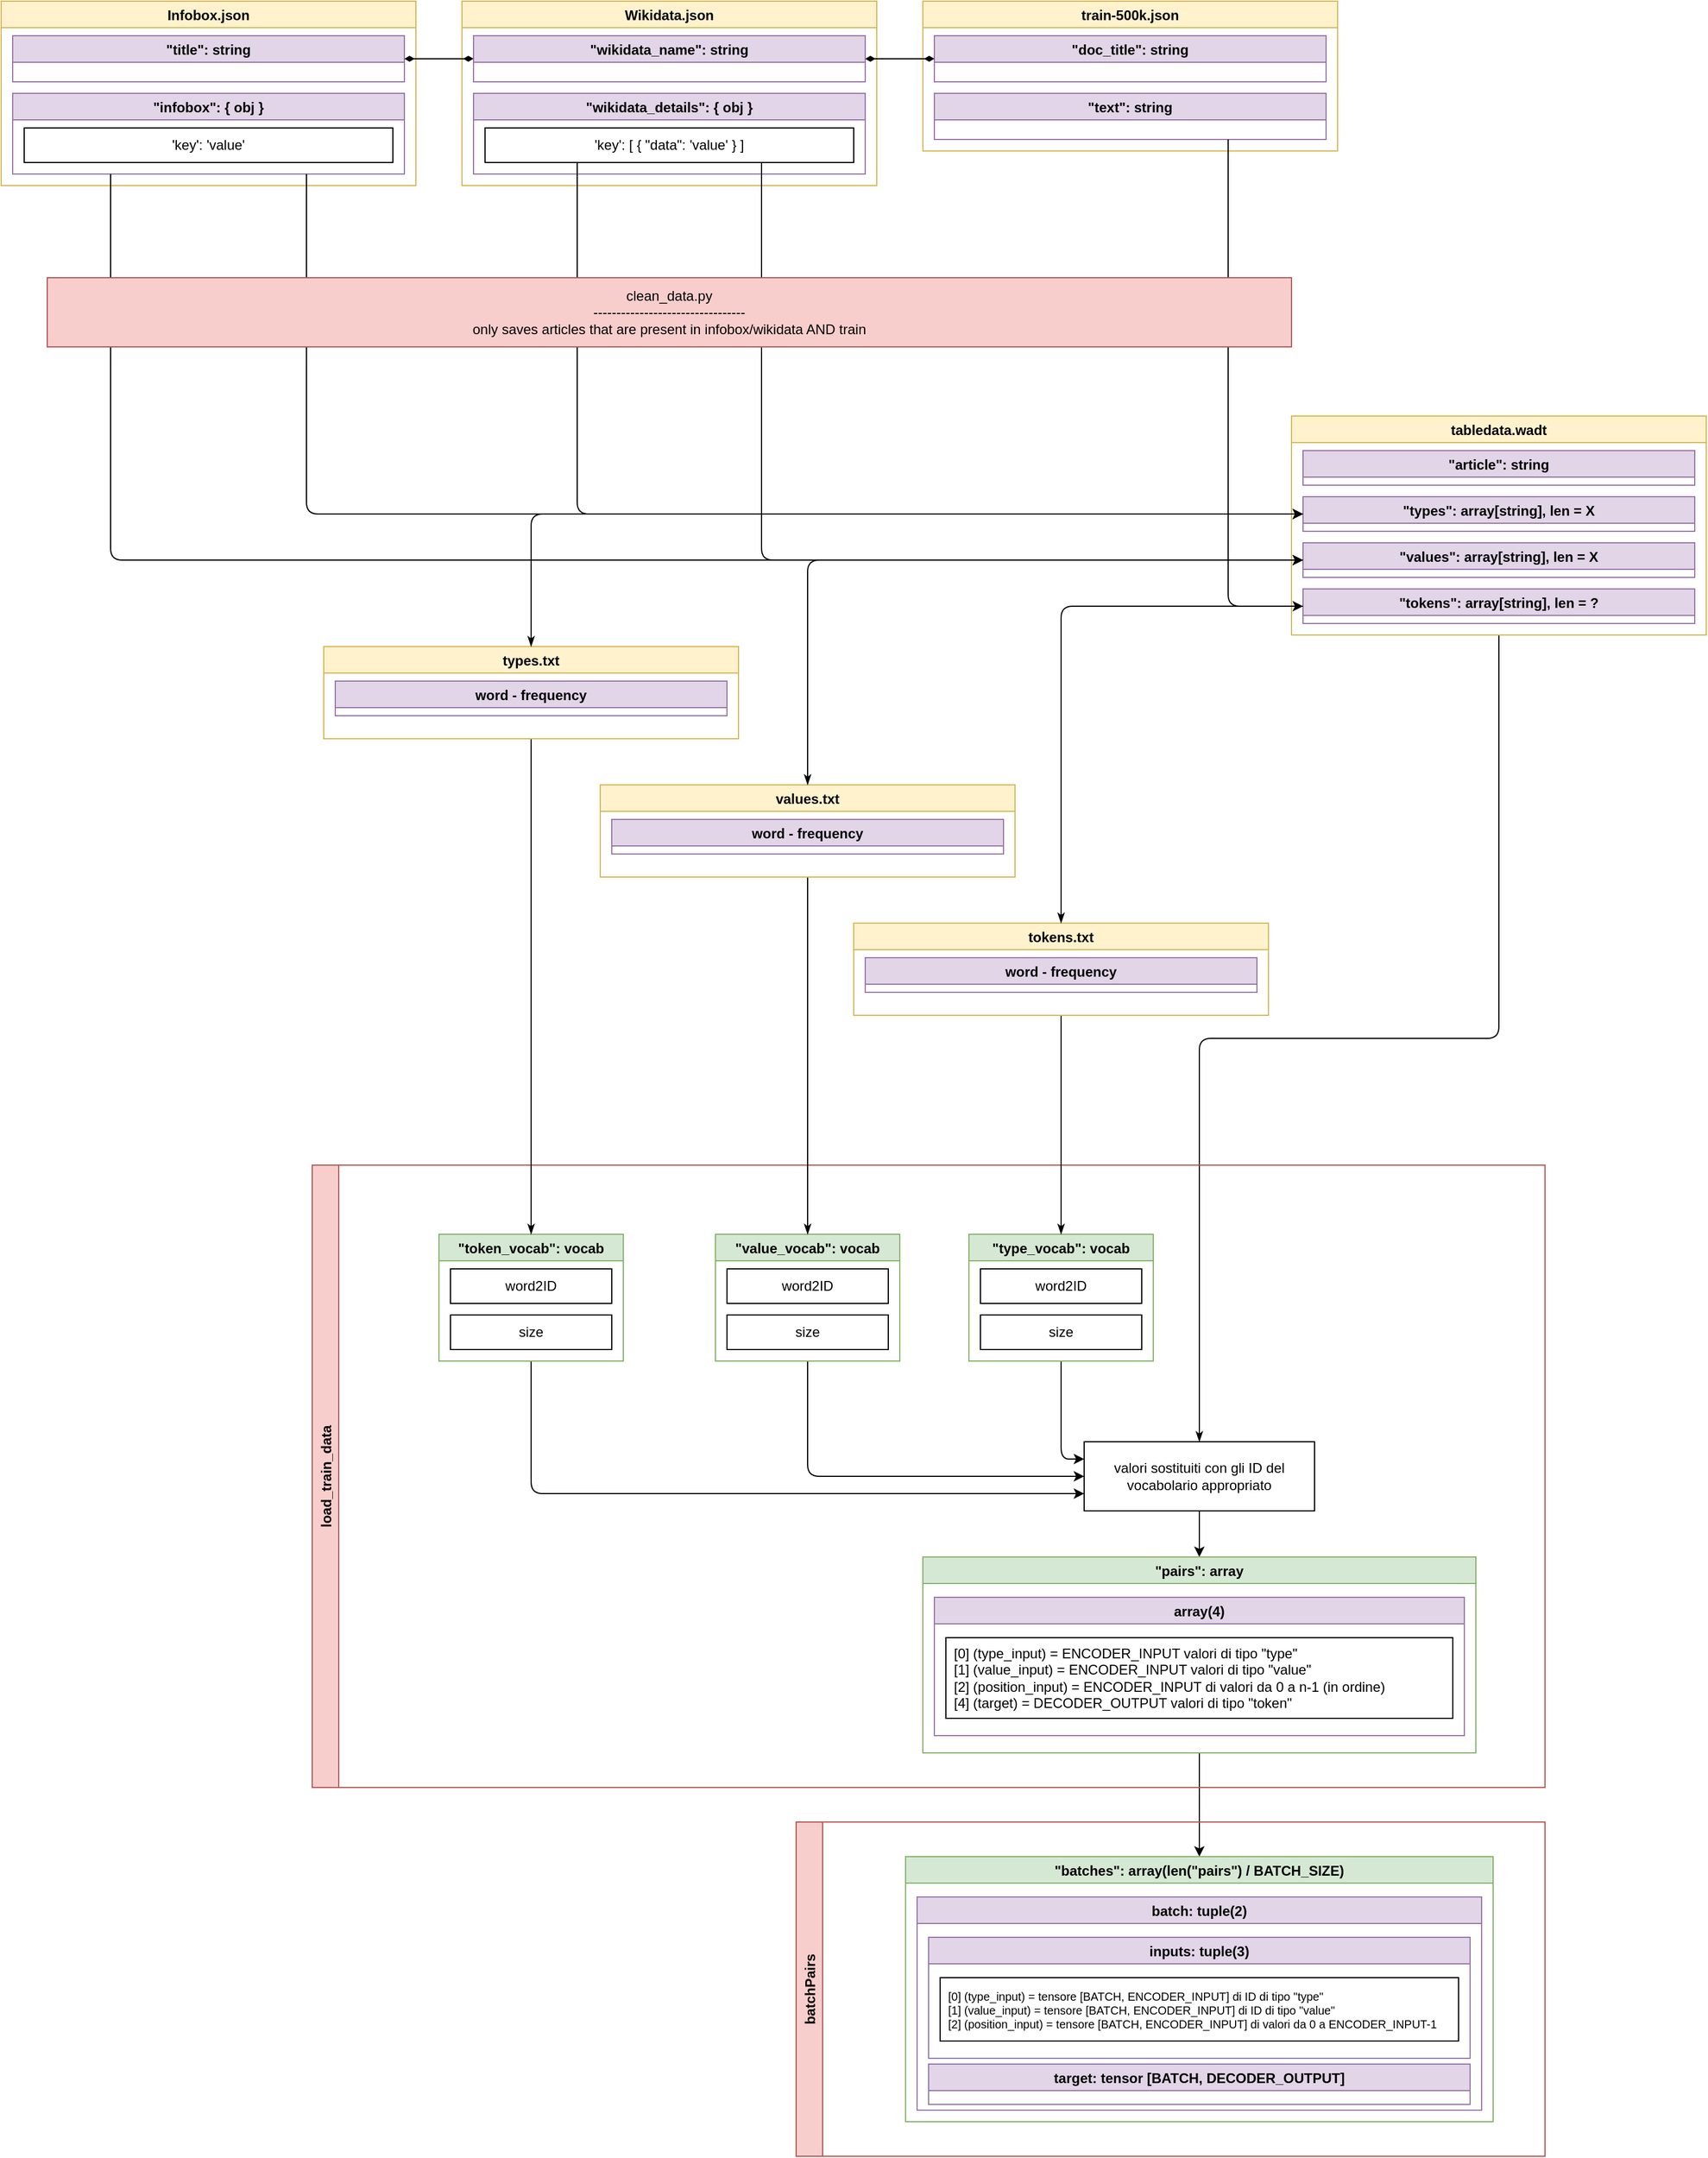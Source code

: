<mxfile version="18.0.1" type="device" pages="4"><diagram name="total" id="q8EaWNK7Z6vph245YhDz"><mxGraphModel dx="2595" dy="2003" grid="1" gridSize="10" guides="1" tooltips="1" connect="1" arrows="1" fold="1" page="0" pageScale="1" pageWidth="850" pageHeight="1100" math="0" shadow="0"><root><mxCell id="mt-Fbs9IXoutqaIbIwDb-0"/><mxCell id="mt-Fbs9IXoutqaIbIwDb-1" parent="mt-Fbs9IXoutqaIbIwDb-0"/><mxCell id="mt-Fbs9IXoutqaIbIwDb-30" value="Wikidata.json" style="swimlane;fillColor=#fff2cc;strokeColor=#d6b656;" parent="mt-Fbs9IXoutqaIbIwDb-1" vertex="1"><mxGeometry x="400" y="-360" width="360" height="160" as="geometry"/></mxCell><mxCell id="mt-Fbs9IXoutqaIbIwDb-31" value="&quot;wikidata_name&quot;: string" style="swimlane;fillColor=#e1d5e7;strokeColor=#9673a6;" parent="mt-Fbs9IXoutqaIbIwDb-30" vertex="1"><mxGeometry x="10" y="30" width="340" height="40" as="geometry"/></mxCell><mxCell id="mt-Fbs9IXoutqaIbIwDb-32" value="&quot;wikidata_details&quot;: { obj }" style="swimlane;fillColor=#e1d5e7;strokeColor=#9673a6;" parent="mt-Fbs9IXoutqaIbIwDb-30" vertex="1"><mxGeometry x="10" y="80" width="340" height="70" as="geometry"/></mxCell><mxCell id="mt-Fbs9IXoutqaIbIwDb-33" value="'key': [ { &quot;data&quot;: 'value' } ]" style="rounded=0;whiteSpace=wrap;html=1;" parent="mt-Fbs9IXoutqaIbIwDb-32" vertex="1"><mxGeometry x="10" y="30" width="320" height="30" as="geometry"/></mxCell><mxCell id="mt-Fbs9IXoutqaIbIwDb-47" value="train-500k.json" style="swimlane;fillColor=#fff2cc;strokeColor=#d6b656;" parent="mt-Fbs9IXoutqaIbIwDb-1" vertex="1"><mxGeometry x="800" y="-360" width="360" height="130" as="geometry"/></mxCell><mxCell id="mt-Fbs9IXoutqaIbIwDb-48" value="&quot;doc_title&quot;: string" style="swimlane;fillColor=#e1d5e7;strokeColor=#9673a6;" parent="mt-Fbs9IXoutqaIbIwDb-47" vertex="1"><mxGeometry x="10" y="30" width="340" height="40" as="geometry"/></mxCell><mxCell id="mt-Fbs9IXoutqaIbIwDb-49" value="&quot;text&quot;: string" style="swimlane;fillColor=#e1d5e7;strokeColor=#9673a6;" parent="mt-Fbs9IXoutqaIbIwDb-47" vertex="1"><mxGeometry x="10" y="80" width="340" height="40" as="geometry"/></mxCell><mxCell id="mt-Fbs9IXoutqaIbIwDb-50" style="edgeStyle=orthogonalEdgeStyle;rounded=1;orthogonalLoop=1;jettySize=auto;html=1;exitX=1;exitY=0.5;exitDx=0;exitDy=0;entryX=0;entryY=0.5;entryDx=0;entryDy=0;startArrow=diamondThin;startFill=1;endArrow=diamondThin;endFill=1;" parent="mt-Fbs9IXoutqaIbIwDb-1" source="mt-Fbs9IXoutqaIbIwDb-31" target="mt-Fbs9IXoutqaIbIwDb-48" edge="1"><mxGeometry relative="1" as="geometry"/></mxCell><mxCell id="mt-Fbs9IXoutqaIbIwDb-79" value="Infobox.json" style="swimlane;fillColor=#fff2cc;strokeColor=#d6b656;" parent="mt-Fbs9IXoutqaIbIwDb-1" vertex="1"><mxGeometry y="-360" width="360" height="160" as="geometry"/></mxCell><mxCell id="mt-Fbs9IXoutqaIbIwDb-80" value="&quot;title&quot;: string" style="swimlane;fillColor=#e1d5e7;strokeColor=#9673a6;" parent="mt-Fbs9IXoutqaIbIwDb-79" vertex="1"><mxGeometry x="10" y="30" width="340" height="40" as="geometry"/></mxCell><mxCell id="mt-Fbs9IXoutqaIbIwDb-81" value="&quot;infobox&quot;: { obj }" style="swimlane;fillColor=#e1d5e7;strokeColor=#9673a6;" parent="mt-Fbs9IXoutqaIbIwDb-79" vertex="1"><mxGeometry x="10" y="80" width="340" height="70" as="geometry"/></mxCell><mxCell id="mt-Fbs9IXoutqaIbIwDb-82" value="'key': 'value'" style="rounded=0;whiteSpace=wrap;html=1;" parent="mt-Fbs9IXoutqaIbIwDb-81" vertex="1"><mxGeometry x="10" y="30" width="320" height="30" as="geometry"/></mxCell><mxCell id="mt-Fbs9IXoutqaIbIwDb-83" style="edgeStyle=orthogonalEdgeStyle;rounded=1;orthogonalLoop=1;jettySize=auto;html=1;exitX=1;exitY=0.5;exitDx=0;exitDy=0;entryX=0;entryY=0.5;entryDx=0;entryDy=0;startArrow=diamondThin;startFill=1;endArrow=diamondThin;endFill=1;" parent="mt-Fbs9IXoutqaIbIwDb-1" source="mt-Fbs9IXoutqaIbIwDb-80" target="mt-Fbs9IXoutqaIbIwDb-31" edge="1"><mxGeometry relative="1" as="geometry"/></mxCell><mxCell id="FAzRN3lTHY-zjZ9-YqrP-16" style="edgeStyle=orthogonalEdgeStyle;rounded=1;orthogonalLoop=1;jettySize=auto;html=1;exitX=0.5;exitY=1;exitDx=0;exitDy=0;entryX=0.5;entryY=0;entryDx=0;entryDy=0;endArrow=classicThin;endFill=1;" parent="mt-Fbs9IXoutqaIbIwDb-1" source="gp6QegcRwPKqfZILbQ12-0" target="UpN0Xlzt3wlarB9m3Ve9-0" edge="1"><mxGeometry relative="1" as="geometry"/></mxCell><mxCell id="gp6QegcRwPKqfZILbQ12-0" value="tabledata.wadt" style="swimlane;fillColor=#fff2cc;strokeColor=#d6b656;" parent="mt-Fbs9IXoutqaIbIwDb-1" vertex="1"><mxGeometry x="1120" width="360" height="190" as="geometry"/></mxCell><mxCell id="gp6QegcRwPKqfZILbQ12-1" value="&quot;article&quot;: string" style="swimlane;fillColor=#e1d5e7;strokeColor=#9673a6;" parent="gp6QegcRwPKqfZILbQ12-0" vertex="1"><mxGeometry x="10" y="30" width="340" height="30" as="geometry"/></mxCell><mxCell id="gp6QegcRwPKqfZILbQ12-2" value="&quot;types&quot;: array[string], len = X" style="swimlane;fillColor=#e1d5e7;strokeColor=#9673a6;" parent="gp6QegcRwPKqfZILbQ12-0" vertex="1"><mxGeometry x="10" y="70" width="340" height="30" as="geometry"/></mxCell><mxCell id="gp6QegcRwPKqfZILbQ12-5" value="&quot;values&quot;: array[string], len = X" style="swimlane;fillColor=#e1d5e7;strokeColor=#9673a6;" parent="gp6QegcRwPKqfZILbQ12-0" vertex="1"><mxGeometry x="10" y="110" width="340" height="30" as="geometry"/></mxCell><mxCell id="gp6QegcRwPKqfZILbQ12-6" value="&quot;tokens&quot;: array[string], len = ?" style="swimlane;fillColor=#e1d5e7;strokeColor=#9673a6;" parent="gp6QegcRwPKqfZILbQ12-0" vertex="1"><mxGeometry x="10" y="150" width="340" height="30" as="geometry"/></mxCell><mxCell id="gp6QegcRwPKqfZILbQ12-8" style="edgeStyle=orthogonalEdgeStyle;rounded=1;orthogonalLoop=1;jettySize=auto;html=1;exitX=0.75;exitY=1;exitDx=0;exitDy=0;entryX=0;entryY=0.5;entryDx=0;entryDy=0;" parent="mt-Fbs9IXoutqaIbIwDb-1" source="mt-Fbs9IXoutqaIbIwDb-81" target="gp6QegcRwPKqfZILbQ12-2" edge="1"><mxGeometry relative="1" as="geometry"/></mxCell><mxCell id="gp6QegcRwPKqfZILbQ12-9" style="edgeStyle=orthogonalEdgeStyle;rounded=1;orthogonalLoop=1;jettySize=auto;html=1;exitX=0.25;exitY=1;exitDx=0;exitDy=0;entryX=0;entryY=0.5;entryDx=0;entryDy=0;" parent="mt-Fbs9IXoutqaIbIwDb-1" source="mt-Fbs9IXoutqaIbIwDb-81" target="gp6QegcRwPKqfZILbQ12-5" edge="1"><mxGeometry relative="1" as="geometry"/></mxCell><mxCell id="gp6QegcRwPKqfZILbQ12-10" style="edgeStyle=orthogonalEdgeStyle;rounded=1;orthogonalLoop=1;jettySize=auto;html=1;exitX=0.25;exitY=1;exitDx=0;exitDy=0;entryX=0;entryY=0.5;entryDx=0;entryDy=0;" parent="mt-Fbs9IXoutqaIbIwDb-1" source="mt-Fbs9IXoutqaIbIwDb-33" target="gp6QegcRwPKqfZILbQ12-2" edge="1"><mxGeometry relative="1" as="geometry"/></mxCell><mxCell id="gp6QegcRwPKqfZILbQ12-11" style="edgeStyle=orthogonalEdgeStyle;rounded=1;orthogonalLoop=1;jettySize=auto;html=1;exitX=0.75;exitY=1;exitDx=0;exitDy=0;entryX=0;entryY=0.5;entryDx=0;entryDy=0;" parent="mt-Fbs9IXoutqaIbIwDb-1" source="mt-Fbs9IXoutqaIbIwDb-33" target="gp6QegcRwPKqfZILbQ12-5" edge="1"><mxGeometry relative="1" as="geometry"/></mxCell><mxCell id="gp6QegcRwPKqfZILbQ12-12" style="edgeStyle=orthogonalEdgeStyle;rounded=1;orthogonalLoop=1;jettySize=auto;html=1;exitX=0.75;exitY=1;exitDx=0;exitDy=0;entryX=0;entryY=0.5;entryDx=0;entryDy=0;" parent="mt-Fbs9IXoutqaIbIwDb-1" source="mt-Fbs9IXoutqaIbIwDb-49" target="gp6QegcRwPKqfZILbQ12-6" edge="1"><mxGeometry relative="1" as="geometry"/></mxCell><mxCell id="8v0_kJAFLq44J56HOGvN-3" value="clean_data.py&lt;br&gt;---------------------------------&lt;br&gt;only saves articles that are present in infobox/wikidata AND train" style="rounded=0;whiteSpace=wrap;html=1;fillColor=#f8cecc;strokeColor=#b85450;" parent="mt-Fbs9IXoutqaIbIwDb-1" vertex="1"><mxGeometry x="40" y="-120" width="1080" height="60" as="geometry"/></mxCell><mxCell id="UpN0Xlzt3wlarB9m3Ve9-2" style="edgeStyle=orthogonalEdgeStyle;rounded=1;orthogonalLoop=1;jettySize=auto;html=1;exitX=0.5;exitY=1;exitDx=0;exitDy=0;entryX=0;entryY=0.25;entryDx=0;entryDy=0;" parent="mt-Fbs9IXoutqaIbIwDb-1" source="gzkTRqu0BZdjfJZZ4CzP-0" target="UpN0Xlzt3wlarB9m3Ve9-0" edge="1"><mxGeometry relative="1" as="geometry"/></mxCell><mxCell id="UpN0Xlzt3wlarB9m3Ve9-3" style="edgeStyle=orthogonalEdgeStyle;rounded=1;orthogonalLoop=1;jettySize=auto;html=1;exitX=0.5;exitY=1;exitDx=0;exitDy=0;entryX=0;entryY=0.5;entryDx=0;entryDy=0;" parent="mt-Fbs9IXoutqaIbIwDb-1" source="gzkTRqu0BZdjfJZZ4CzP-3" target="UpN0Xlzt3wlarB9m3Ve9-0" edge="1"><mxGeometry relative="1" as="geometry"/></mxCell><mxCell id="UpN0Xlzt3wlarB9m3Ve9-4" style="edgeStyle=orthogonalEdgeStyle;rounded=1;orthogonalLoop=1;jettySize=auto;html=1;exitX=0.5;exitY=1;exitDx=0;exitDy=0;entryX=0;entryY=0.75;entryDx=0;entryDy=0;" parent="mt-Fbs9IXoutqaIbIwDb-1" source="gzkTRqu0BZdjfJZZ4CzP-6" target="UpN0Xlzt3wlarB9m3Ve9-0" edge="1"><mxGeometry relative="1" as="geometry"/></mxCell><mxCell id="0aRPXaWMEm3_3bhVI4pX-1" style="edgeStyle=orthogonalEdgeStyle;rounded=1;orthogonalLoop=1;jettySize=auto;html=1;exitX=0.5;exitY=1;exitDx=0;exitDy=0;entryX=0.5;entryY=0;entryDx=0;entryDy=0;" parent="mt-Fbs9IXoutqaIbIwDb-1" source="gnyvdW4wNEPCFcXwo94i-1" target="gnyvdW4wNEPCFcXwo94i-17" edge="1"><mxGeometry relative="1" as="geometry"><mxPoint x="1300" y="1450" as="targetPoint"/></mxGeometry></mxCell><mxCell id="gnyvdW4wNEPCFcXwo94i-0" style="edgeStyle=orthogonalEdgeStyle;rounded=0;orthogonalLoop=1;jettySize=auto;html=1;exitX=0.5;exitY=1;exitDx=0;exitDy=0;entryX=0.5;entryY=0;entryDx=0;entryDy=0;" parent="mt-Fbs9IXoutqaIbIwDb-1" source="UpN0Xlzt3wlarB9m3Ve9-0" target="gnyvdW4wNEPCFcXwo94i-1" edge="1"><mxGeometry relative="1" as="geometry"/></mxCell><mxCell id="UpN0Xlzt3wlarB9m3Ve9-0" value="valori sostituiti con gli ID del vocabolario appropriato" style="rounded=0;whiteSpace=wrap;html=1;" parent="mt-Fbs9IXoutqaIbIwDb-1" vertex="1"><mxGeometry x="940" y="890" width="200" height="60" as="geometry"/></mxCell><mxCell id="0aRPXaWMEm3_3bhVI4pX-2" value="load_train_data" style="swimlane;horizontal=0;fillColor=#f8cecc;strokeColor=#b85450;" parent="mt-Fbs9IXoutqaIbIwDb-1" vertex="1"><mxGeometry x="270" y="650" width="1070" height="540" as="geometry"/></mxCell><mxCell id="gzkTRqu0BZdjfJZZ4CzP-0" value="&quot;type_vocab&quot;: vocab" style="swimlane;fillColor=#d5e8d4;strokeColor=#82b366;" parent="0aRPXaWMEm3_3bhVI4pX-2" vertex="1"><mxGeometry x="570" y="60" width="160" height="110" as="geometry"/></mxCell><mxCell id="gzkTRqu0BZdjfJZZ4CzP-1" value="word2ID" style="rounded=0;whiteSpace=wrap;html=1;" parent="gzkTRqu0BZdjfJZZ4CzP-0" vertex="1"><mxGeometry x="10" y="30" width="140" height="30" as="geometry"/></mxCell><mxCell id="gzkTRqu0BZdjfJZZ4CzP-2" value="size" style="rounded=0;whiteSpace=wrap;html=1;" parent="gzkTRqu0BZdjfJZZ4CzP-0" vertex="1"><mxGeometry x="10" y="70" width="140" height="30" as="geometry"/></mxCell><mxCell id="gzkTRqu0BZdjfJZZ4CzP-3" value="&quot;value_vocab&quot;: vocab" style="swimlane;fillColor=#d5e8d4;strokeColor=#82b366;" parent="0aRPXaWMEm3_3bhVI4pX-2" vertex="1"><mxGeometry x="350" y="60" width="160" height="110" as="geometry"/></mxCell><mxCell id="gzkTRqu0BZdjfJZZ4CzP-4" value="word2ID" style="rounded=0;whiteSpace=wrap;html=1;" parent="gzkTRqu0BZdjfJZZ4CzP-3" vertex="1"><mxGeometry x="10" y="30" width="140" height="30" as="geometry"/></mxCell><mxCell id="gzkTRqu0BZdjfJZZ4CzP-5" value="size" style="rounded=0;whiteSpace=wrap;html=1;" parent="gzkTRqu0BZdjfJZZ4CzP-3" vertex="1"><mxGeometry x="10" y="70" width="140" height="30" as="geometry"/></mxCell><mxCell id="gzkTRqu0BZdjfJZZ4CzP-6" value="&quot;token_vocab&quot;: vocab" style="swimlane;fillColor=#d5e8d4;strokeColor=#82b366;" parent="0aRPXaWMEm3_3bhVI4pX-2" vertex="1"><mxGeometry x="110" y="60" width="160" height="110" as="geometry"/></mxCell><mxCell id="gzkTRqu0BZdjfJZZ4CzP-7" value="word2ID" style="rounded=0;whiteSpace=wrap;html=1;" parent="gzkTRqu0BZdjfJZZ4CzP-6" vertex="1"><mxGeometry x="10" y="30" width="140" height="30" as="geometry"/></mxCell><mxCell id="gzkTRqu0BZdjfJZZ4CzP-8" value="size" style="rounded=0;whiteSpace=wrap;html=1;" parent="gzkTRqu0BZdjfJZZ4CzP-6" vertex="1"><mxGeometry x="10" y="70" width="140" height="30" as="geometry"/></mxCell><mxCell id="gnyvdW4wNEPCFcXwo94i-1" value="&quot;pairs&quot;: array" style="swimlane;fillColor=#d5e8d4;strokeColor=#82b366;" parent="0aRPXaWMEm3_3bhVI4pX-2" vertex="1"><mxGeometry x="530" y="340" width="480" height="170" as="geometry"/></mxCell><mxCell id="5taa1ezfkxbZ-zN7WFe4-0" value="array(4)" style="swimlane;fillColor=#e1d5e7;strokeColor=#9673a6;" parent="gnyvdW4wNEPCFcXwo94i-1" vertex="1"><mxGeometry x="10" y="35" width="460" height="120" as="geometry"/></mxCell><mxCell id="5taa1ezfkxbZ-zN7WFe4-2" value="[0] (type_input) = ENCODER_INPUT valori di tipo &quot;type&quot;&lt;br&gt;[1] (value_input) = ENCODER_INPUT valori di tipo &quot;value&quot;&lt;br&gt;[2] (position_input) = ENCODER_INPUT di valori da 0 a n-1 (in ordine)&lt;br&gt;[4] (target) = DECODER_OUTPUT valori di tipo &quot;token&quot;" style="rounded=0;whiteSpace=wrap;html=1;align=left;spacingLeft=5;" parent="5taa1ezfkxbZ-zN7WFe4-0" vertex="1"><mxGeometry x="10" y="35" width="440" height="70" as="geometry"/></mxCell><mxCell id="gnyvdW4wNEPCFcXwo94i-2" value="batchPairs" style="swimlane;horizontal=0;fillColor=#f8cecc;strokeColor=#b85450;startSize=23;" parent="mt-Fbs9IXoutqaIbIwDb-1" vertex="1"><mxGeometry x="690" y="1220" width="650" height="290" as="geometry"/></mxCell><mxCell id="gnyvdW4wNEPCFcXwo94i-17" value="&quot;batches&quot;: array(len(&quot;pairs&quot;) / BATCH_SIZE)" style="swimlane;fillColor=#d5e8d4;strokeColor=#82b366;" parent="gnyvdW4wNEPCFcXwo94i-2" vertex="1"><mxGeometry x="95" y="30" width="510" height="230" as="geometry"/></mxCell><mxCell id="gnyvdW4wNEPCFcXwo94i-18" value="batch: tuple(2)" style="swimlane;fillColor=#e1d5e7;strokeColor=#9673a6;" parent="gnyvdW4wNEPCFcXwo94i-17" vertex="1"><mxGeometry x="10" y="35" width="490" height="185" as="geometry"/></mxCell><mxCell id="gnyvdW4wNEPCFcXwo94i-20" value="inputs: tuple(3)" style="swimlane;fillColor=#e1d5e7;strokeColor=#9673a6;startSize=23;" parent="gnyvdW4wNEPCFcXwo94i-18" vertex="1"><mxGeometry x="10" y="35" width="470" height="105" as="geometry"/></mxCell><mxCell id="gnyvdW4wNEPCFcXwo94i-19" value="&lt;div style=&quot;font-size: 10px;&quot;&gt;&lt;div&gt;[0] (type_input) = tensore [BATCH, ENCODER_INPUT] di ID di tipo &quot;type&quot;&lt;/div&gt;&lt;div&gt;[1] (value_input) = tensore [BATCH, ENCODER_INPUT] di ID di tipo &quot;value&quot;&lt;/div&gt;&lt;div&gt;[2] (position_input) = tensore [BATCH, ENCODER_INPUT] di valori da 0 a ENCODER_INPUT-1&lt;/div&gt;&lt;/div&gt;" style="rounded=0;whiteSpace=wrap;html=1;align=left;spacingLeft=5;" parent="gnyvdW4wNEPCFcXwo94i-20" vertex="1"><mxGeometry x="10" y="35" width="450" height="55" as="geometry"/></mxCell><mxCell id="gnyvdW4wNEPCFcXwo94i-21" value="target: tensor [BATCH, DECODER_OUTPUT]" style="swimlane;fillColor=#e1d5e7;strokeColor=#9673a6;startSize=23;" parent="gnyvdW4wNEPCFcXwo94i-18" vertex="1"><mxGeometry x="10" y="145" width="470" height="35" as="geometry"/></mxCell><mxCell id="gnyvdW4wNEPCFcXwo94i-16" value="" style="edgeStyle=orthogonalEdgeStyle;rounded=0;orthogonalLoop=1;jettySize=auto;html=1;" parent="mt-Fbs9IXoutqaIbIwDb-1" edge="1"><mxGeometry relative="1" as="geometry"><mxPoint x="1440" y="1130" as="targetPoint"/></mxGeometry></mxCell><mxCell id="FAzRN3lTHY-zjZ9-YqrP-19" style="edgeStyle=orthogonalEdgeStyle;rounded=1;orthogonalLoop=1;jettySize=auto;html=1;exitX=0.5;exitY=1;exitDx=0;exitDy=0;entryX=0.5;entryY=0;entryDx=0;entryDy=0;endArrow=classicThin;endFill=1;" parent="mt-Fbs9IXoutqaIbIwDb-1" source="FAzRN3lTHY-zjZ9-YqrP-0" target="gzkTRqu0BZdjfJZZ4CzP-0" edge="1"><mxGeometry relative="1" as="geometry"/></mxCell><mxCell id="FAzRN3lTHY-zjZ9-YqrP-0" value="tokens.txt" style="swimlane;fillColor=#fff2cc;strokeColor=#d6b656;" parent="mt-Fbs9IXoutqaIbIwDb-1" vertex="1"><mxGeometry x="740" y="440" width="360" height="80" as="geometry"/></mxCell><mxCell id="FAzRN3lTHY-zjZ9-YqrP-1" value="word - frequency" style="swimlane;fillColor=#e1d5e7;strokeColor=#9673a6;" parent="FAzRN3lTHY-zjZ9-YqrP-0" vertex="1"><mxGeometry x="10" y="30" width="340" height="30" as="geometry"/></mxCell><mxCell id="FAzRN3lTHY-zjZ9-YqrP-17" style="edgeStyle=orthogonalEdgeStyle;rounded=1;orthogonalLoop=1;jettySize=auto;html=1;exitX=0.5;exitY=1;exitDx=0;exitDy=0;entryX=0.5;entryY=0;entryDx=0;entryDy=0;endArrow=classicThin;endFill=1;" parent="mt-Fbs9IXoutqaIbIwDb-1" source="FAzRN3lTHY-zjZ9-YqrP-5" target="gzkTRqu0BZdjfJZZ4CzP-6" edge="1"><mxGeometry relative="1" as="geometry"/></mxCell><mxCell id="FAzRN3lTHY-zjZ9-YqrP-5" value="types.txt" style="swimlane;fillColor=#fff2cc;strokeColor=#d6b656;" parent="mt-Fbs9IXoutqaIbIwDb-1" vertex="1"><mxGeometry x="280" y="200" width="360" height="80" as="geometry"/></mxCell><mxCell id="FAzRN3lTHY-zjZ9-YqrP-6" value="word - frequency" style="swimlane;fillColor=#e1d5e7;strokeColor=#9673a6;startSize=23;" parent="FAzRN3lTHY-zjZ9-YqrP-5" vertex="1"><mxGeometry x="10" y="30" width="340" height="30" as="geometry"/></mxCell><mxCell id="FAzRN3lTHY-zjZ9-YqrP-18" style="edgeStyle=orthogonalEdgeStyle;rounded=1;orthogonalLoop=1;jettySize=auto;html=1;exitX=0.5;exitY=1;exitDx=0;exitDy=0;entryX=0.5;entryY=0;entryDx=0;entryDy=0;endArrow=classicThin;endFill=1;" parent="mt-Fbs9IXoutqaIbIwDb-1" source="FAzRN3lTHY-zjZ9-YqrP-7" target="gzkTRqu0BZdjfJZZ4CzP-3" edge="1"><mxGeometry relative="1" as="geometry"/></mxCell><mxCell id="FAzRN3lTHY-zjZ9-YqrP-7" value="values.txt" style="swimlane;fillColor=#fff2cc;strokeColor=#d6b656;startSize=23;" parent="mt-Fbs9IXoutqaIbIwDb-1" vertex="1"><mxGeometry x="520" y="320" width="360" height="80" as="geometry"/></mxCell><mxCell id="FAzRN3lTHY-zjZ9-YqrP-8" value="word - frequency" style="swimlane;fillColor=#e1d5e7;strokeColor=#9673a6;" parent="FAzRN3lTHY-zjZ9-YqrP-7" vertex="1"><mxGeometry x="10" y="30" width="340" height="30" as="geometry"/></mxCell><mxCell id="FAzRN3lTHY-zjZ9-YqrP-12" style="edgeStyle=orthogonalEdgeStyle;rounded=1;orthogonalLoop=1;jettySize=auto;html=1;exitX=0;exitY=0.5;exitDx=0;exitDy=0;entryX=0.5;entryY=0;entryDx=0;entryDy=0;endArrow=classicThin;endFill=1;" parent="mt-Fbs9IXoutqaIbIwDb-1" source="gp6QegcRwPKqfZILbQ12-2" target="FAzRN3lTHY-zjZ9-YqrP-5" edge="1"><mxGeometry relative="1" as="geometry"><Array as="points"><mxPoint x="460" y="85"/></Array></mxGeometry></mxCell><mxCell id="FAzRN3lTHY-zjZ9-YqrP-13" style="edgeStyle=orthogonalEdgeStyle;rounded=1;orthogonalLoop=1;jettySize=auto;html=1;exitX=0;exitY=0.5;exitDx=0;exitDy=0;entryX=0.5;entryY=0;entryDx=0;entryDy=0;endArrow=classicThin;endFill=1;" parent="mt-Fbs9IXoutqaIbIwDb-1" source="gp6QegcRwPKqfZILbQ12-6" target="FAzRN3lTHY-zjZ9-YqrP-0" edge="1"><mxGeometry relative="1" as="geometry"/></mxCell><mxCell id="FAzRN3lTHY-zjZ9-YqrP-14" style="edgeStyle=orthogonalEdgeStyle;rounded=1;orthogonalLoop=1;jettySize=auto;html=1;exitX=0;exitY=0.5;exitDx=0;exitDy=0;entryX=0.5;entryY=0;entryDx=0;entryDy=0;endArrow=classicThin;endFill=1;" parent="mt-Fbs9IXoutqaIbIwDb-1" source="gp6QegcRwPKqfZILbQ12-5" target="FAzRN3lTHY-zjZ9-YqrP-7" edge="1"><mxGeometry relative="1" as="geometry"/></mxCell></root></mxGraphModel></diagram><diagram id="ASi24BcEoZ1yX7bgbefe" name="clean"><mxGraphModel dx="1424" dy="1316" grid="1" gridSize="10" guides="1" tooltips="1" connect="1" arrows="1" fold="1" page="0" pageScale="1" pageWidth="850" pageHeight="1100" math="0" shadow="0"><root><mxCell id="0"/><mxCell id="1" parent="0"/><mxCell id="x25Yg7n8a9fbf8z4IwaR-1" value="Wikidata.json" style="swimlane;fillColor=#fff2cc;strokeColor=#d6b656;" vertex="1" parent="1"><mxGeometry x="400" y="-360" width="360" height="160" as="geometry"/></mxCell><mxCell id="x25Yg7n8a9fbf8z4IwaR-2" value="&quot;wikidata_name&quot;: string" style="swimlane;fillColor=#e1d5e7;strokeColor=#9673a6;" vertex="1" parent="x25Yg7n8a9fbf8z4IwaR-1"><mxGeometry x="10" y="30" width="340" height="40" as="geometry"/></mxCell><mxCell id="x25Yg7n8a9fbf8z4IwaR-3" value="&quot;wikidata_details&quot;: { obj }" style="swimlane;fillColor=#e1d5e7;strokeColor=#9673a6;" vertex="1" parent="x25Yg7n8a9fbf8z4IwaR-1"><mxGeometry x="10" y="80" width="340" height="70" as="geometry"/></mxCell><mxCell id="x25Yg7n8a9fbf8z4IwaR-4" value="'key': [ { &quot;data&quot;: 'value' } ]" style="rounded=0;whiteSpace=wrap;html=1;" vertex="1" parent="x25Yg7n8a9fbf8z4IwaR-3"><mxGeometry x="10" y="30" width="320" height="30" as="geometry"/></mxCell><mxCell id="x25Yg7n8a9fbf8z4IwaR-5" value="train-500k.json" style="swimlane;fillColor=#fff2cc;strokeColor=#d6b656;" vertex="1" parent="1"><mxGeometry x="800" y="-360" width="360" height="130" as="geometry"/></mxCell><mxCell id="x25Yg7n8a9fbf8z4IwaR-6" value="&quot;doc_title&quot;: string" style="swimlane;fillColor=#e1d5e7;strokeColor=#9673a6;" vertex="1" parent="x25Yg7n8a9fbf8z4IwaR-5"><mxGeometry x="10" y="30" width="340" height="40" as="geometry"/></mxCell><mxCell id="x25Yg7n8a9fbf8z4IwaR-7" value="&quot;text&quot;: string" style="swimlane;fillColor=#e1d5e7;strokeColor=#9673a6;" vertex="1" parent="x25Yg7n8a9fbf8z4IwaR-5"><mxGeometry x="10" y="80" width="340" height="40" as="geometry"/></mxCell><mxCell id="x25Yg7n8a9fbf8z4IwaR-8" style="edgeStyle=orthogonalEdgeStyle;rounded=1;orthogonalLoop=1;jettySize=auto;html=1;exitX=1;exitY=0.5;exitDx=0;exitDy=0;entryX=0;entryY=0.5;entryDx=0;entryDy=0;startArrow=diamondThin;startFill=1;endArrow=diamondThin;endFill=1;" edge="1" parent="1" source="x25Yg7n8a9fbf8z4IwaR-2" target="x25Yg7n8a9fbf8z4IwaR-6"><mxGeometry relative="1" as="geometry"/></mxCell><mxCell id="x25Yg7n8a9fbf8z4IwaR-9" value="Infobox.json" style="swimlane;fillColor=#fff2cc;strokeColor=#d6b656;" vertex="1" parent="1"><mxGeometry y="-360" width="360" height="160" as="geometry"/></mxCell><mxCell id="x25Yg7n8a9fbf8z4IwaR-10" value="&quot;title&quot;: string" style="swimlane;fillColor=#e1d5e7;strokeColor=#9673a6;" vertex="1" parent="x25Yg7n8a9fbf8z4IwaR-9"><mxGeometry x="10" y="30" width="340" height="40" as="geometry"/></mxCell><mxCell id="x25Yg7n8a9fbf8z4IwaR-11" value="&quot;infobox&quot;: { obj }" style="swimlane;fillColor=#e1d5e7;strokeColor=#9673a6;" vertex="1" parent="x25Yg7n8a9fbf8z4IwaR-9"><mxGeometry x="10" y="80" width="340" height="70" as="geometry"/></mxCell><mxCell id="x25Yg7n8a9fbf8z4IwaR-12" value="'key': 'value'" style="rounded=0;whiteSpace=wrap;html=1;" vertex="1" parent="x25Yg7n8a9fbf8z4IwaR-11"><mxGeometry x="10" y="30" width="320" height="30" as="geometry"/></mxCell><mxCell id="x25Yg7n8a9fbf8z4IwaR-13" style="edgeStyle=orthogonalEdgeStyle;rounded=1;orthogonalLoop=1;jettySize=auto;html=1;exitX=1;exitY=0.5;exitDx=0;exitDy=0;entryX=0;entryY=0.5;entryDx=0;entryDy=0;startArrow=diamondThin;startFill=1;endArrow=diamondThin;endFill=1;" edge="1" parent="1" source="x25Yg7n8a9fbf8z4IwaR-10" target="x25Yg7n8a9fbf8z4IwaR-2"><mxGeometry relative="1" as="geometry"/></mxCell><mxCell id="x25Yg7n8a9fbf8z4IwaR-14" value="combined_data_train.json" style="swimlane;fillColor=#d5e8d4;strokeColor=#82b366;" vertex="1" parent="1"><mxGeometry x="920" width="360" height="190" as="geometry"/></mxCell><mxCell id="x25Yg7n8a9fbf8z4IwaR-15" value="&quot;article&quot;: string" style="swimlane;fillColor=#e1d5e7;strokeColor=#9673a6;" vertex="1" parent="x25Yg7n8a9fbf8z4IwaR-14"><mxGeometry x="10" y="30" width="340" height="30" as="geometry"/></mxCell><mxCell id="x25Yg7n8a9fbf8z4IwaR-16" value="&quot;types&quot;: array[string], len = X" style="swimlane;fillColor=#e1d5e7;strokeColor=#9673a6;" vertex="1" parent="x25Yg7n8a9fbf8z4IwaR-14"><mxGeometry x="10" y="70" width="340" height="30" as="geometry"/></mxCell><mxCell id="x25Yg7n8a9fbf8z4IwaR-17" value="&quot;values&quot;: array[string], len = X" style="swimlane;fillColor=#e1d5e7;strokeColor=#9673a6;" vertex="1" parent="x25Yg7n8a9fbf8z4IwaR-14"><mxGeometry x="10" y="110" width="340" height="30" as="geometry"/></mxCell><mxCell id="x25Yg7n8a9fbf8z4IwaR-18" value="&quot;tokens&quot;: array[string], len = ?" style="swimlane;fillColor=#e1d5e7;strokeColor=#9673a6;" vertex="1" parent="x25Yg7n8a9fbf8z4IwaR-14"><mxGeometry x="10" y="150" width="340" height="30" as="geometry"/></mxCell><mxCell id="x25Yg7n8a9fbf8z4IwaR-19" style="edgeStyle=orthogonalEdgeStyle;rounded=1;orthogonalLoop=1;jettySize=auto;html=1;exitX=0.75;exitY=1;exitDx=0;exitDy=0;entryX=0;entryY=0.5;entryDx=0;entryDy=0;" edge="1" parent="1" source="x25Yg7n8a9fbf8z4IwaR-11" target="x25Yg7n8a9fbf8z4IwaR-16"><mxGeometry relative="1" as="geometry"/></mxCell><mxCell id="x25Yg7n8a9fbf8z4IwaR-20" style="edgeStyle=orthogonalEdgeStyle;rounded=1;orthogonalLoop=1;jettySize=auto;html=1;exitX=0.25;exitY=1;exitDx=0;exitDy=0;entryX=0;entryY=0.5;entryDx=0;entryDy=0;" edge="1" parent="1" source="x25Yg7n8a9fbf8z4IwaR-11" target="x25Yg7n8a9fbf8z4IwaR-17"><mxGeometry relative="1" as="geometry"/></mxCell><mxCell id="x25Yg7n8a9fbf8z4IwaR-21" style="edgeStyle=orthogonalEdgeStyle;rounded=1;orthogonalLoop=1;jettySize=auto;html=1;exitX=0.25;exitY=1;exitDx=0;exitDy=0;entryX=0;entryY=0.5;entryDx=0;entryDy=0;" edge="1" parent="1" source="x25Yg7n8a9fbf8z4IwaR-4" target="x25Yg7n8a9fbf8z4IwaR-16"><mxGeometry relative="1" as="geometry"/></mxCell><mxCell id="x25Yg7n8a9fbf8z4IwaR-22" style="edgeStyle=orthogonalEdgeStyle;rounded=1;orthogonalLoop=1;jettySize=auto;html=1;exitX=0.75;exitY=1;exitDx=0;exitDy=0;entryX=0;entryY=0.5;entryDx=0;entryDy=0;" edge="1" parent="1" source="x25Yg7n8a9fbf8z4IwaR-4" target="x25Yg7n8a9fbf8z4IwaR-17"><mxGeometry relative="1" as="geometry"/></mxCell><mxCell id="x25Yg7n8a9fbf8z4IwaR-23" style="edgeStyle=orthogonalEdgeStyle;rounded=1;orthogonalLoop=1;jettySize=auto;html=1;exitX=0.25;exitY=1;exitDx=0;exitDy=0;entryX=0;entryY=0.5;entryDx=0;entryDy=0;" edge="1" parent="1" source="x25Yg7n8a9fbf8z4IwaR-7" target="x25Yg7n8a9fbf8z4IwaR-18"><mxGeometry relative="1" as="geometry"/></mxCell><mxCell id="x25Yg7n8a9fbf8z4IwaR-24" value="clean_data.py&lt;br&gt;---------------------------------&lt;br&gt;only saves articles that are present in infobox/wikidata AND train" style="rounded=0;whiteSpace=wrap;html=1;fillColor=#f8cecc;strokeColor=#b85450;" vertex="1" parent="1"><mxGeometry x="40" y="-120" width="1080" height="60" as="geometry"/></mxCell></root></mxGraphModel></diagram><diagram id="1kZr2atf7gYIZOBIfTum" name="count"><mxGraphModel dx="1038" dy="641" grid="1" gridSize="10" guides="1" tooltips="1" connect="1" arrows="1" fold="1" page="0" pageScale="1" pageWidth="850" pageHeight="1100" math="0" shadow="0"><root><mxCell id="0"/><mxCell id="1" parent="0"/><mxCell id="I4NG8A2cz5QETiatifl_-1" value="tabledata.wadt" style="swimlane;fillColor=#fff2cc;strokeColor=#d6b656;" parent="1" vertex="1"><mxGeometry x="960" width="360" height="190" as="geometry"/></mxCell><mxCell id="I4NG8A2cz5QETiatifl_-2" value="&quot;article&quot;: string" style="swimlane;fillColor=#e1d5e7;strokeColor=#9673a6;" parent="I4NG8A2cz5QETiatifl_-1" vertex="1"><mxGeometry x="10" y="30" width="340" height="30" as="geometry"/></mxCell><mxCell id="I4NG8A2cz5QETiatifl_-3" value="&quot;types&quot;: array[string], len = X" style="swimlane;fillColor=#e1d5e7;strokeColor=#9673a6;" parent="I4NG8A2cz5QETiatifl_-1" vertex="1"><mxGeometry x="10" y="70" width="340" height="30" as="geometry"/></mxCell><mxCell id="I4NG8A2cz5QETiatifl_-4" value="&quot;values&quot;: array[string], len = X" style="swimlane;fillColor=#e1d5e7;strokeColor=#9673a6;" parent="I4NG8A2cz5QETiatifl_-1" vertex="1"><mxGeometry x="10" y="110" width="340" height="30" as="geometry"/></mxCell><mxCell id="I4NG8A2cz5QETiatifl_-5" value="&quot;tokens&quot;: array[string], len = ?" style="swimlane;fillColor=#e1d5e7;strokeColor=#9673a6;" parent="I4NG8A2cz5QETiatifl_-1" vertex="1"><mxGeometry x="10" y="150" width="340" height="30" as="geometry"/></mxCell><mxCell id="I4NG8A2cz5QETiatifl_-6" value="tokens.txt" style="swimlane;fillColor=#d5e8d4;strokeColor=#82b366;" parent="1" vertex="1"><mxGeometry x="740" y="440" width="360" height="80" as="geometry"/></mxCell><mxCell id="I4NG8A2cz5QETiatifl_-7" value="word - frequency" style="swimlane;fillColor=#e1d5e7;strokeColor=#9673a6;" parent="I4NG8A2cz5QETiatifl_-6" vertex="1"><mxGeometry x="10" y="30" width="340" height="30" as="geometry"/></mxCell><mxCell id="I4NG8A2cz5QETiatifl_-8" value="types.txt" style="swimlane;fillColor=#d5e8d4;strokeColor=#82b366;" parent="1" vertex="1"><mxGeometry x="280" y="200" width="360" height="80" as="geometry"/></mxCell><mxCell id="I4NG8A2cz5QETiatifl_-9" value="word - frequency" style="swimlane;fillColor=#e1d5e7;strokeColor=#9673a6;startSize=23;" parent="I4NG8A2cz5QETiatifl_-8" vertex="1"><mxGeometry x="10" y="30" width="340" height="30" as="geometry"/></mxCell><mxCell id="I4NG8A2cz5QETiatifl_-10" value="values.txt" style="swimlane;fillColor=#d5e8d4;strokeColor=#82b366;startSize=23;" parent="1" vertex="1"><mxGeometry x="520" y="320" width="360" height="80" as="geometry"/></mxCell><mxCell id="I4NG8A2cz5QETiatifl_-11" value="word - frequency" style="swimlane;fillColor=#e1d5e7;strokeColor=#9673a6;" parent="I4NG8A2cz5QETiatifl_-10" vertex="1"><mxGeometry x="10" y="30" width="340" height="30" as="geometry"/></mxCell><mxCell id="I4NG8A2cz5QETiatifl_-12" style="edgeStyle=orthogonalEdgeStyle;rounded=1;orthogonalLoop=1;jettySize=auto;html=1;exitX=0;exitY=0.5;exitDx=0;exitDy=0;entryX=0.5;entryY=0;entryDx=0;entryDy=0;endArrow=classicThin;endFill=1;" parent="1" source="I4NG8A2cz5QETiatifl_-3" target="I4NG8A2cz5QETiatifl_-8" edge="1"><mxGeometry relative="1" as="geometry"><Array as="points"><mxPoint x="460" y="85"/></Array></mxGeometry></mxCell><mxCell id="I4NG8A2cz5QETiatifl_-13" style="edgeStyle=orthogonalEdgeStyle;rounded=1;orthogonalLoop=1;jettySize=auto;html=1;exitX=0;exitY=0.5;exitDx=0;exitDy=0;entryX=0.5;entryY=0;entryDx=0;entryDy=0;endArrow=classicThin;endFill=1;" parent="1" source="I4NG8A2cz5QETiatifl_-5" target="I4NG8A2cz5QETiatifl_-6" edge="1"><mxGeometry relative="1" as="geometry"/></mxCell><mxCell id="I4NG8A2cz5QETiatifl_-14" style="edgeStyle=orthogonalEdgeStyle;rounded=1;orthogonalLoop=1;jettySize=auto;html=1;exitX=0;exitY=0.5;exitDx=0;exitDy=0;entryX=0.5;entryY=0;entryDx=0;entryDy=0;endArrow=classicThin;endFill=1;" parent="1" source="I4NG8A2cz5QETiatifl_-4" target="I4NG8A2cz5QETiatifl_-10" edge="1"><mxGeometry relative="1" as="geometry"/></mxCell></root></mxGraphModel></diagram><diagram id="gUL4dH0zUNB6kUTQDi4q" name="load"><mxGraphModel dx="1887" dy="1165" grid="1" gridSize="10" guides="1" tooltips="1" connect="1" arrows="1" fold="1" page="0" pageScale="1" pageWidth="850" pageHeight="1100" math="0" shadow="0"><root><mxCell id="0"/><mxCell id="1" parent="0"/><mxCell id="5rWQvF4eOKBEuCzrPJa--1" style="edgeStyle=orthogonalEdgeStyle;rounded=1;orthogonalLoop=1;jettySize=auto;html=1;exitX=0.5;exitY=1;exitDx=0;exitDy=0;entryX=0.5;entryY=0;entryDx=0;entryDy=0;endArrow=classicThin;endFill=1;" edge="1" parent="1" source="5rWQvF4eOKBEuCzrPJa--2" target="5rWQvF4eOKBEuCzrPJa--11"><mxGeometry relative="1" as="geometry"/></mxCell><mxCell id="5rWQvF4eOKBEuCzrPJa--2" value="tabledata.wadt" style="swimlane;fillColor=#fff2cc;strokeColor=#d6b656;" vertex="1" parent="1"><mxGeometry x="1000" y="290" width="360" height="190" as="geometry"/></mxCell><mxCell id="5rWQvF4eOKBEuCzrPJa--3" value="&quot;article&quot;: string" style="swimlane;fillColor=#e1d5e7;strokeColor=#9673a6;" vertex="1" parent="5rWQvF4eOKBEuCzrPJa--2"><mxGeometry x="10" y="30" width="340" height="30" as="geometry"/></mxCell><mxCell id="5rWQvF4eOKBEuCzrPJa--4" value="&quot;types&quot;: array[string], len = X" style="swimlane;fillColor=#e1d5e7;strokeColor=#9673a6;" vertex="1" parent="5rWQvF4eOKBEuCzrPJa--2"><mxGeometry x="10" y="70" width="340" height="30" as="geometry"/></mxCell><mxCell id="5rWQvF4eOKBEuCzrPJa--5" value="&quot;values&quot;: array[string], len = X" style="swimlane;fillColor=#e1d5e7;strokeColor=#9673a6;" vertex="1" parent="5rWQvF4eOKBEuCzrPJa--2"><mxGeometry x="10" y="110" width="340" height="30" as="geometry"/></mxCell><mxCell id="5rWQvF4eOKBEuCzrPJa--6" value="&quot;tokens&quot;: array[string], len = ?" style="swimlane;fillColor=#e1d5e7;strokeColor=#9673a6;" vertex="1" parent="5rWQvF4eOKBEuCzrPJa--2"><mxGeometry x="10" y="150" width="340" height="30" as="geometry"/></mxCell><mxCell id="5rWQvF4eOKBEuCzrPJa--7" style="edgeStyle=orthogonalEdgeStyle;rounded=1;orthogonalLoop=1;jettySize=auto;html=1;exitX=0.5;exitY=1;exitDx=0;exitDy=0;entryX=0;entryY=0.25;entryDx=0;entryDy=0;" edge="1" parent="1" source="5rWQvF4eOKBEuCzrPJa--13" target="5rWQvF4eOKBEuCzrPJa--11"><mxGeometry relative="1" as="geometry"/></mxCell><mxCell id="5rWQvF4eOKBEuCzrPJa--8" style="edgeStyle=orthogonalEdgeStyle;rounded=1;orthogonalLoop=1;jettySize=auto;html=1;exitX=0.5;exitY=1;exitDx=0;exitDy=0;entryX=0;entryY=0.5;entryDx=0;entryDy=0;" edge="1" parent="1" source="5rWQvF4eOKBEuCzrPJa--16" target="5rWQvF4eOKBEuCzrPJa--11"><mxGeometry relative="1" as="geometry"/></mxCell><mxCell id="5rWQvF4eOKBEuCzrPJa--9" style="edgeStyle=orthogonalEdgeStyle;rounded=1;orthogonalLoop=1;jettySize=auto;html=1;exitX=0.5;exitY=1;exitDx=0;exitDy=0;entryX=0;entryY=0.75;entryDx=0;entryDy=0;" edge="1" parent="1" source="5rWQvF4eOKBEuCzrPJa--19" target="5rWQvF4eOKBEuCzrPJa--11"><mxGeometry relative="1" as="geometry"/></mxCell><mxCell id="5rWQvF4eOKBEuCzrPJa--10" style="edgeStyle=orthogonalEdgeStyle;rounded=0;orthogonalLoop=1;jettySize=auto;html=1;exitX=0.5;exitY=1;exitDx=0;exitDy=0;entryX=0.5;entryY=0;entryDx=0;entryDy=0;" edge="1" parent="1" source="5rWQvF4eOKBEuCzrPJa--11" target="5rWQvF4eOKBEuCzrPJa--22"><mxGeometry relative="1" as="geometry"/></mxCell><mxCell id="5rWQvF4eOKBEuCzrPJa--11" value="valori sostituiti con gli ID del vocabolario appropriato" style="rounded=0;whiteSpace=wrap;html=1;" vertex="1" parent="1"><mxGeometry x="940" y="890" width="200" height="60" as="geometry"/></mxCell><mxCell id="5rWQvF4eOKBEuCzrPJa--12" value="load_train_data" style="swimlane;horizontal=0;fillColor=#f8cecc;strokeColor=#b85450;" vertex="1" parent="1"><mxGeometry x="270" y="650" width="1070" height="540" as="geometry"/></mxCell><mxCell id="5rWQvF4eOKBEuCzrPJa--13" value="&quot;type_vocab&quot;: vocab" style="swimlane;fillColor=#d5e8d4;strokeColor=#82b366;" vertex="1" parent="5rWQvF4eOKBEuCzrPJa--12"><mxGeometry x="570" y="60" width="160" height="110" as="geometry"/></mxCell><mxCell id="5rWQvF4eOKBEuCzrPJa--14" value="word2ID" style="rounded=0;whiteSpace=wrap;html=1;" vertex="1" parent="5rWQvF4eOKBEuCzrPJa--13"><mxGeometry x="10" y="30" width="140" height="30" as="geometry"/></mxCell><mxCell id="5rWQvF4eOKBEuCzrPJa--15" value="size" style="rounded=0;whiteSpace=wrap;html=1;" vertex="1" parent="5rWQvF4eOKBEuCzrPJa--13"><mxGeometry x="10" y="70" width="140" height="30" as="geometry"/></mxCell><mxCell id="5rWQvF4eOKBEuCzrPJa--16" value="&quot;value_vocab&quot;: vocab" style="swimlane;fillColor=#d5e8d4;strokeColor=#82b366;" vertex="1" parent="5rWQvF4eOKBEuCzrPJa--12"><mxGeometry x="350" y="60" width="160" height="110" as="geometry"/></mxCell><mxCell id="5rWQvF4eOKBEuCzrPJa--17" value="word2ID" style="rounded=0;whiteSpace=wrap;html=1;" vertex="1" parent="5rWQvF4eOKBEuCzrPJa--16"><mxGeometry x="10" y="30" width="140" height="30" as="geometry"/></mxCell><mxCell id="5rWQvF4eOKBEuCzrPJa--18" value="size" style="rounded=0;whiteSpace=wrap;html=1;" vertex="1" parent="5rWQvF4eOKBEuCzrPJa--16"><mxGeometry x="10" y="70" width="140" height="30" as="geometry"/></mxCell><mxCell id="5rWQvF4eOKBEuCzrPJa--19" value="&quot;token_vocab&quot;: vocab" style="swimlane;fillColor=#d5e8d4;strokeColor=#82b366;" vertex="1" parent="5rWQvF4eOKBEuCzrPJa--12"><mxGeometry x="110" y="60" width="160" height="110" as="geometry"/></mxCell><mxCell id="5rWQvF4eOKBEuCzrPJa--20" value="word2ID" style="rounded=0;whiteSpace=wrap;html=1;" vertex="1" parent="5rWQvF4eOKBEuCzrPJa--19"><mxGeometry x="10" y="30" width="140" height="30" as="geometry"/></mxCell><mxCell id="5rWQvF4eOKBEuCzrPJa--21" value="size" style="rounded=0;whiteSpace=wrap;html=1;" vertex="1" parent="5rWQvF4eOKBEuCzrPJa--19"><mxGeometry x="10" y="70" width="140" height="30" as="geometry"/></mxCell><mxCell id="5rWQvF4eOKBEuCzrPJa--22" value="&quot;pairs&quot;: array" style="swimlane;fillColor=#d5e8d4;strokeColor=#82b366;" vertex="1" parent="5rWQvF4eOKBEuCzrPJa--12"><mxGeometry x="530" y="340" width="480" height="170" as="geometry"/></mxCell><mxCell id="5rWQvF4eOKBEuCzrPJa--23" value="array(4)" style="swimlane;fillColor=#e1d5e7;strokeColor=#9673a6;" vertex="1" parent="5rWQvF4eOKBEuCzrPJa--22"><mxGeometry x="10" y="35" width="460" height="120" as="geometry"/></mxCell><mxCell id="5rWQvF4eOKBEuCzrPJa--24" value="[0] (type_input) = ENCODER_INPUT valori di tipo &quot;type&quot;&lt;br&gt;[1] (value_input) = ENCODER_INPUT valori di tipo &quot;value&quot;&lt;br&gt;[2] (position_input) = ENCODER_INPUT di valori da 0 a n-1 (in ordine)&lt;br&gt;[4] (target) = DECODER_OUTPUT valori di tipo &quot;token&quot;" style="rounded=0;whiteSpace=wrap;html=1;align=left;spacingLeft=5;" vertex="1" parent="5rWQvF4eOKBEuCzrPJa--23"><mxGeometry x="10" y="35" width="440" height="70" as="geometry"/></mxCell><mxCell id="5rWQvF4eOKBEuCzrPJa--25" style="edgeStyle=orthogonalEdgeStyle;rounded=1;orthogonalLoop=1;jettySize=auto;html=1;exitX=0.5;exitY=1;exitDx=0;exitDy=0;entryX=0.5;entryY=0;entryDx=0;entryDy=0;endArrow=classicThin;endFill=1;" edge="1" parent="1" source="5rWQvF4eOKBEuCzrPJa--26" target="5rWQvF4eOKBEuCzrPJa--13"><mxGeometry relative="1" as="geometry"/></mxCell><mxCell id="5rWQvF4eOKBEuCzrPJa--26" value="tokens.txt" style="swimlane;fillColor=#fff2cc;strokeColor=#d6b656;" vertex="1" parent="1"><mxGeometry x="740" y="520" width="360" height="80" as="geometry"/></mxCell><mxCell id="5rWQvF4eOKBEuCzrPJa--27" value="word - frequency" style="swimlane;fillColor=#e1d5e7;strokeColor=#9673a6;" vertex="1" parent="5rWQvF4eOKBEuCzrPJa--26"><mxGeometry x="10" y="30" width="340" height="30" as="geometry"/></mxCell><mxCell id="5rWQvF4eOKBEuCzrPJa--28" style="edgeStyle=orthogonalEdgeStyle;rounded=1;orthogonalLoop=1;jettySize=auto;html=1;exitX=0.5;exitY=1;exitDx=0;exitDy=0;entryX=0.5;entryY=0;entryDx=0;entryDy=0;endArrow=classicThin;endFill=1;" edge="1" parent="1" source="5rWQvF4eOKBEuCzrPJa--29" target="5rWQvF4eOKBEuCzrPJa--19"><mxGeometry relative="1" as="geometry"/></mxCell><mxCell id="5rWQvF4eOKBEuCzrPJa--29" value="types.txt" style="swimlane;fillColor=#fff2cc;strokeColor=#d6b656;" vertex="1" parent="1"><mxGeometry x="280" y="520" width="360" height="80" as="geometry"/></mxCell><mxCell id="5rWQvF4eOKBEuCzrPJa--30" value="word - frequency" style="swimlane;fillColor=#e1d5e7;strokeColor=#9673a6;startSize=23;" vertex="1" parent="5rWQvF4eOKBEuCzrPJa--29"><mxGeometry x="10" y="30" width="340" height="30" as="geometry"/></mxCell><mxCell id="5rWQvF4eOKBEuCzrPJa--31" style="edgeStyle=orthogonalEdgeStyle;rounded=1;orthogonalLoop=1;jettySize=auto;html=1;exitX=0.5;exitY=1;exitDx=0;exitDy=0;entryX=0.5;entryY=0;entryDx=0;entryDy=0;endArrow=classicThin;endFill=1;" edge="1" parent="1" source="5rWQvF4eOKBEuCzrPJa--32" target="5rWQvF4eOKBEuCzrPJa--16"><mxGeometry relative="1" as="geometry"/></mxCell><mxCell id="5rWQvF4eOKBEuCzrPJa--32" value="values.txt" style="swimlane;fillColor=#fff2cc;strokeColor=#d6b656;startSize=23;" vertex="1" parent="1"><mxGeometry x="520" y="400" width="360" height="80" as="geometry"/></mxCell><mxCell id="5rWQvF4eOKBEuCzrPJa--33" value="word - frequency" style="swimlane;fillColor=#e1d5e7;strokeColor=#9673a6;" vertex="1" parent="5rWQvF4eOKBEuCzrPJa--32"><mxGeometry x="10" y="30" width="340" height="30" as="geometry"/></mxCell></root></mxGraphModel></diagram></mxfile>